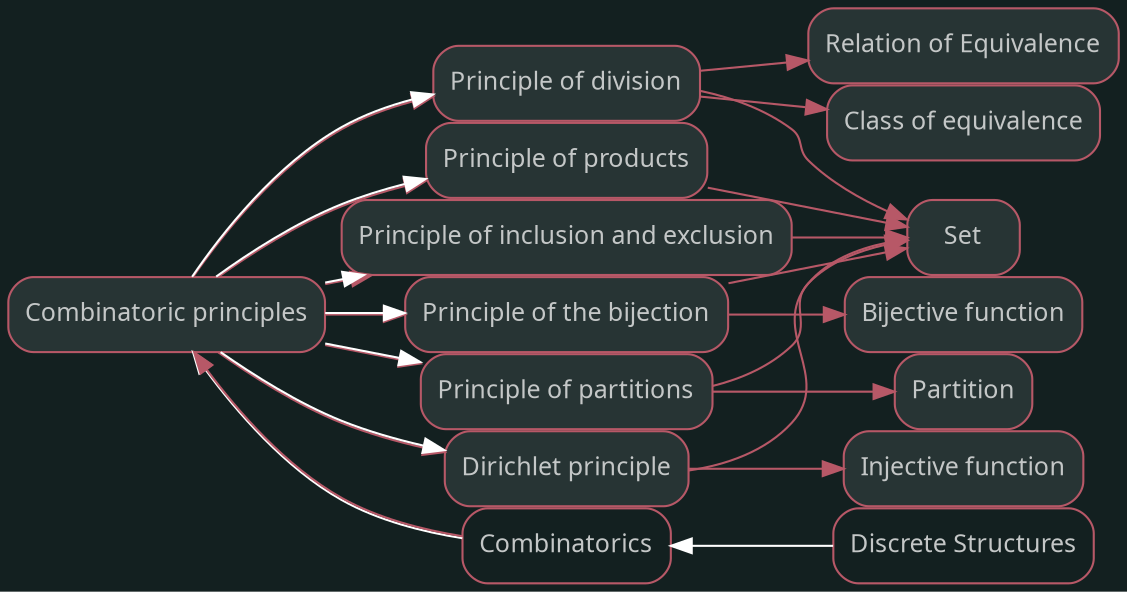digraph "Combinatoric principles" {graph [nodesep=0,ranksep=0,rankdir="LR",bgcolor="#132020"];node [shape="rectangle",style="rounded,filled",fontname="sans",fontsize="12px",labelfontname="sans",color="#b75867",fillcolor="#273434",fontcolor="#c4c7c7"];"Combinatoric principles" [label="Combinatoric principles",tooltip="Combinatoric principles",URL="../Combinatoric principles.html",target="_parent"];"Principle of inclusion and exclusion" [label="Principle of inclusion and exclusion",tooltip="Principle of inclusion and exclusion",URL="../Principle of inclusion and exclusion.html",target="_parent"];"Principle of division" [label="Principle of division",tooltip="Principle of division",URL="../Principle of division.html",target="_parent"];"Principle of the bijection" [label="Principle of the bijection",tooltip="Principle of the bijection",URL="../Principle of the bijection.html",target="_parent"];"Principle of products" [label="Principle of products",tooltip="Principle of products",URL="../Principle of products.html",target="_parent"];"Principle of partitions" [label="Principle of partitions",tooltip="Principle of partitions",URL="../Principle of partitions.html",target="_parent"];"Dirichlet principle" [label="Dirichlet principle",tooltip="Dirichlet principle",URL="../Dirichlet principle.html",target="_parent"];subgraph "Forward Combinatoric principles" {edge [color="#b75867"];"Combinatoric principles" -> "Principle of inclusion and exclusion";"Combinatoric principles" -> "Principle of division";"Combinatoric principles" -> "Principle of the bijection";"Combinatoric principles" -> "Principle of products";"Combinatoric principles" -> "Principle of partitions";"Combinatoric principles" -> "Dirichlet principle";}
node [shape="rectangle",style="rounded",fontname="sans",fontsize="12px",labelfontname="sans",color="#b75867",fillcolor="#FFFFFF",fontcolor="#c4c7c7"];"Combinatorics" [label="Combinatorics",tooltip="Combinatorics",URL="../Combinatorics.html",target="_parent"];subgraph "Backward Combinatoric principles" {edge [dir="back",color="#FFFFFF"];"Combinatoric principles" -> "Combinatorics";}node [shape="rectangle",style="rounded,filled",fontname="sans",fontsize="12px",labelfontname="sans",color="#b75867",fillcolor="#273434",fontcolor="#c4c7c7"];"Principle of inclusion and exclusion" [label="Principle of inclusion and exclusion",tooltip="Principle of inclusion and exclusion",URL="../Principle of inclusion and exclusion.html",target="_parent"];"Set" [label="Set",tooltip="Set",URL="../Set.html",target="_parent"];subgraph "Forward Principle of inclusion and exclusion" {edge [color="#b75867"];"Principle of inclusion and exclusion" -> "Set";}
node [shape="rectangle",style="rounded",fontname="sans",fontsize="12px",labelfontname="sans",color="#b75867",fillcolor="#FFFFFF",fontcolor="#c4c7c7"];"Combinatoric principles" [label="Combinatoric principles",tooltip="Combinatoric principles",URL="../Combinatoric principles.html",target="_parent"];subgraph "Backward Principle of inclusion and exclusion" {edge [dir="back",color="#FFFFFF"];"Principle of inclusion and exclusion" -> "Combinatoric principles";}node [shape="rectangle",style="rounded,filled",fontname="sans",fontsize="12px",labelfontname="sans",color="#b75867",fillcolor="#273434",fontcolor="#c4c7c7"];"Principle of division" [label="Principle of division",tooltip="Principle of division",URL="../Principle of division.html",target="_parent"];"Class of equivalence" [label="Class of equivalence",tooltip="Class of equivalence",URL="../Class of equivalence.html",target="_parent"];"Relation of Equivalence" [label="Relation of Equivalence",tooltip="Relation of Equivalence",URL="../Relation of Equivalence.html",target="_parent"];"Set" [label="Set",tooltip="Set",URL="../Set.html",target="_parent"];subgraph "Forward Principle of division" {edge [color="#b75867"];"Principle of division" -> "Class of equivalence";"Principle of division" -> "Relation of Equivalence";"Principle of division" -> "Set";}
node [shape="rectangle",style="rounded",fontname="sans",fontsize="12px",labelfontname="sans",color="#b75867",fillcolor="#FFFFFF",fontcolor="#c4c7c7"];"Combinatoric principles" [label="Combinatoric principles",tooltip="Combinatoric principles",URL="../Combinatoric principles.html",target="_parent"];subgraph "Backward Principle of division" {edge [dir="back",color="#FFFFFF"];"Principle of division" -> "Combinatoric principles";}node [shape="rectangle",style="rounded,filled",fontname="sans",fontsize="12px",labelfontname="sans",color="#b75867",fillcolor="#273434",fontcolor="#c4c7c7"];"Principle of the bijection" [label="Principle of the bijection",tooltip="Principle of the bijection",URL="../Principle of the bijection.html",target="_parent"];"Bijective function" [label="Bijective function",tooltip="Bijective function",URL="../Bijective function.html",target="_parent"];"Set" [label="Set",tooltip="Set",URL="../Set.html",target="_parent"];subgraph "Forward Principle of the bijection" {edge [color="#b75867"];"Principle of the bijection" -> "Bijective function";"Principle of the bijection" -> "Set";}
node [shape="rectangle",style="rounded",fontname="sans",fontsize="12px",labelfontname="sans",color="#b75867",fillcolor="#FFFFFF",fontcolor="#c4c7c7"];"Combinatoric principles" [label="Combinatoric principles",tooltip="Combinatoric principles",URL="../Combinatoric principles.html",target="_parent"];subgraph "Backward Principle of the bijection" {edge [dir="back",color="#FFFFFF"];"Principle of the bijection" -> "Combinatoric principles";}node [shape="rectangle",style="rounded,filled",fontname="sans",fontsize="12px",labelfontname="sans",color="#b75867",fillcolor="#273434",fontcolor="#c4c7c7"];"Principle of products" [label="Principle of products",tooltip="Principle of products",URL="../Principle of products.html",target="_parent"];"Set" [label="Set",tooltip="Set",URL="../Set.html",target="_parent"];subgraph "Forward Principle of products" {edge [color="#b75867"];"Principle of products" -> "Set";}
node [shape="rectangle",style="rounded",fontname="sans",fontsize="12px",labelfontname="sans",color="#b75867",fillcolor="#FFFFFF",fontcolor="#c4c7c7"];"Combinatoric principles" [label="Combinatoric principles",tooltip="Combinatoric principles",URL="../Combinatoric principles.html",target="_parent"];subgraph "Backward Principle of products" {edge [dir="back",color="#FFFFFF"];"Principle of products" -> "Combinatoric principles";}node [shape="rectangle",style="rounded,filled",fontname="sans",fontsize="12px",labelfontname="sans",color="#b75867",fillcolor="#273434",fontcolor="#c4c7c7"];"Principle of partitions" [label="Principle of partitions",tooltip="Principle of partitions",URL="../Principle of partitions.html",target="_parent"];"Partition" [label="Partition",tooltip="Partition",URL="../Partition.html",target="_parent"];"Set" [label="Set",tooltip="Set",URL="../Set.html",target="_parent"];subgraph "Forward Principle of partitions" {edge [color="#b75867"];"Principle of partitions" -> "Partition";"Principle of partitions" -> "Set";}
node [shape="rectangle",style="rounded",fontname="sans",fontsize="12px",labelfontname="sans",color="#b75867",fillcolor="#FFFFFF",fontcolor="#c4c7c7"];"Combinatoric principles" [label="Combinatoric principles",tooltip="Combinatoric principles",URL="../Combinatoric principles.html",target="_parent"];subgraph "Backward Principle of partitions" {edge [dir="back",color="#FFFFFF"];"Principle of partitions" -> "Combinatoric principles";}node [shape="rectangle",style="rounded,filled",fontname="sans",fontsize="12px",labelfontname="sans",color="#b75867",fillcolor="#273434",fontcolor="#c4c7c7"];"Dirichlet principle" [label="Dirichlet principle",tooltip="Dirichlet principle",URL="../Dirichlet principle.html",target="_parent"];"Injective function" [label="Injective function",tooltip="Injective function",URL="../Injective function.html",target="_parent"];"Set" [label="Set",tooltip="Set",URL="../Set.html",target="_parent"];subgraph "Forward Dirichlet principle" {edge [color="#b75867"];"Dirichlet principle" -> "Injective function";"Dirichlet principle" -> "Set";}
node [shape="rectangle",style="rounded",fontname="sans",fontsize="12px",labelfontname="sans",color="#b75867",fillcolor="#FFFFFF",fontcolor="#c4c7c7"];"Combinatoric principles" [label="Combinatoric principles",tooltip="Combinatoric principles",URL="../Combinatoric principles.html",target="_parent"];subgraph "Backward Dirichlet principle" {edge [dir="back",color="#FFFFFF"];"Dirichlet principle" -> "Combinatoric principles";}node [shape="rectangle",style="rounded,filled",fontname="sans",fontsize="12px",labelfontname="sans",color="#b75867",fillcolor="#273434",fontcolor="#c4c7c7"];"Combinatorics" [label="Combinatorics",tooltip="Combinatorics",URL="../Combinatorics.html",target="_parent"];"Combinatoric principles" [label="Combinatoric principles",tooltip="Combinatoric principles",URL="../Combinatoric principles.html",target="_parent"];subgraph "Forward Combinatorics" {edge [color="#b75867"];"Combinatorics" -> "Combinatoric principles";}
node [shape="rectangle",style="rounded",fontname="sans",fontsize="12px",labelfontname="sans",color="#b75867",fillcolor="#FFFFFF",fontcolor="#c4c7c7"];"Discrete Structures" [label="Discrete Structures",tooltip="Discrete Structures",URL="../Discrete Structures.html",target="_parent"];subgraph "Backward Combinatorics" {edge [dir="back",color="#FFFFFF"];"Combinatorics" -> "Discrete Structures";}}